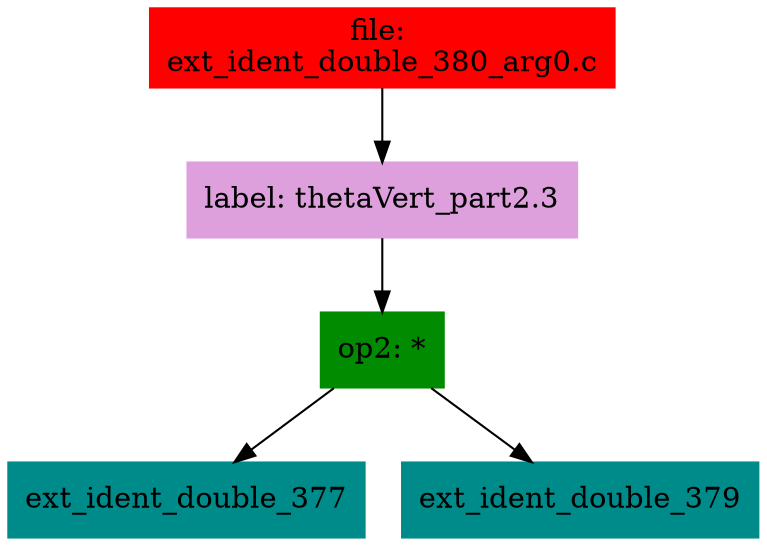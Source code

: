 digraph G {
node [shape=box]

0 [label="file: 
ext_ident_double_380_arg0.c",color=red, style=filled]
1 [label="label: thetaVert_part2.3",color=plum, style=filled]
0 -> 1
2 [label="op2: *",color=green4, style=filled]
1 -> 2
3 [label="ext_ident_double_377",color=cyan4, style=filled]
2 -> 3
22 [label="ext_ident_double_379",color=cyan4, style=filled]
2 -> 22


}

